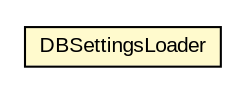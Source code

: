 #!/usr/local/bin/dot
#
# Class diagram 
# Generated by UMLGraph version R5_6-24-gf6e263 (http://www.umlgraph.org/)
#

digraph G {
	edge [fontname="arial",fontsize=10,labelfontname="arial",labelfontsize=10];
	node [fontname="arial",fontsize=10,shape=plaintext];
	nodesep=0.25;
	ranksep=0.5;
	// org.miloss.fgsms.common.DBSettingsLoader
	c269635 [label=<<table title="org.miloss.fgsms.common.DBSettingsLoader" border="0" cellborder="1" cellspacing="0" cellpadding="2" port="p" bgcolor="lemonChiffon" href="./DBSettingsLoader.html">
		<tr><td><table border="0" cellspacing="0" cellpadding="1">
<tr><td align="center" balign="center"> DBSettingsLoader </td></tr>
		</table></td></tr>
		</table>>, URL="./DBSettingsLoader.html", fontname="arial", fontcolor="black", fontsize=10.0];
}

